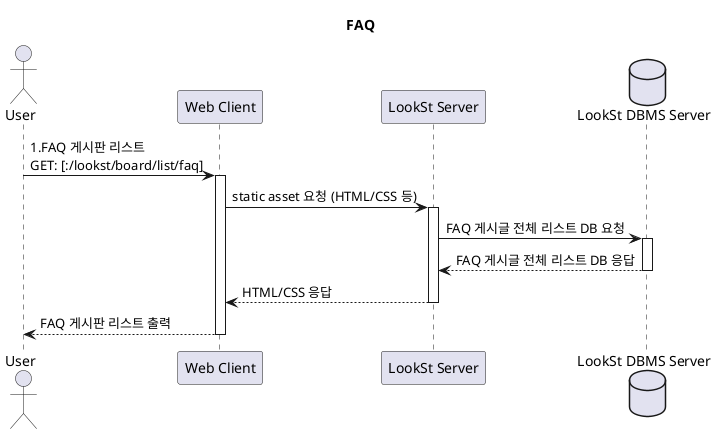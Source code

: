 @startuml
actor  User as U
participant "Web Client" as C
participant "LookSt Server" as S
database "LookSt DBMS Server" as DB

title FAQ


'FAQ 게시판 리스트
U -> C: 1.FAQ 게시판 리스트\nGET: [:/lookst/board/list/faq]

activate C
C -> S: static asset 요청 (HTML/CSS 등)

activate S
S -> DB : FAQ 게시글 전체 리스트 DB 요청
activate DB
DB --> S : FAQ 게시글 전체 리스트 DB 응답
deactivate DB
S --> C : HTML/CSS 응답
deactivate S

C --> U: FAQ 게시판 리스트 출력
deactivate C